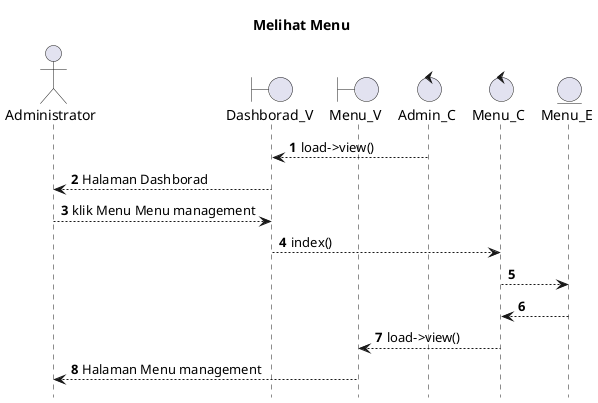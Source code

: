 @startuml

autonumber
hide footbox
title Melihat Menu

Actor Administrator
boundary Dashborad_V
boundary Menu_V
control Admin_C
control Menu_C
Entity Menu_E

Admin_C --> Dashborad_V: load->view()
Dashborad_V --> Administrator: Halaman Dashborad
Administrator --> Dashborad_V: klik Menu Menu management
Dashborad_V --> Menu_C: index()
Menu_C --> Menu_E:
    
    Menu_E --> Menu_C:
    Menu_C --> Menu_V: load->view()
    Menu_V --> Administrator: Halaman Menu management

@enduml